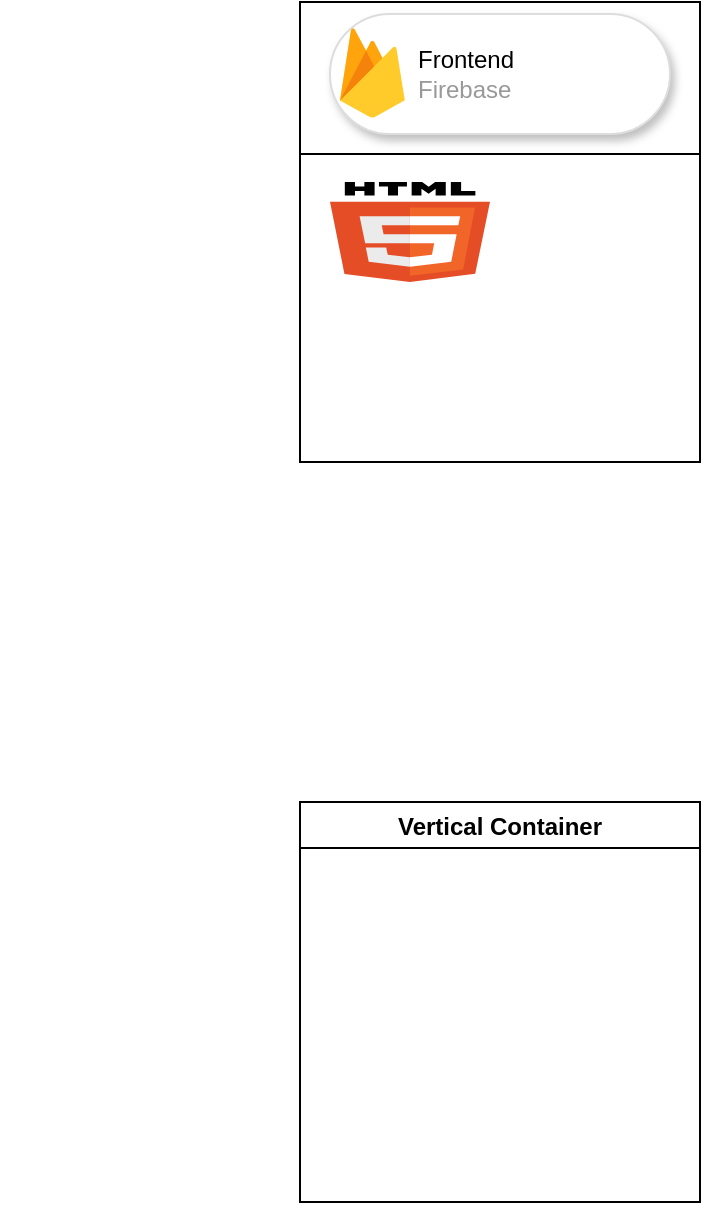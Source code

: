 <mxfile version="20.2.3" type="github">
  <diagram name="Page-1" id="5f0bae14-7c28-e335-631c-24af17079c00">
    <mxGraphModel dx="1304" dy="541" grid="1" gridSize="10" guides="1" tooltips="1" connect="1" arrows="1" fold="1" page="1" pageScale="1" pageWidth="1100" pageHeight="850" background="none" math="0" shadow="0">
      <root>
        <mxCell id="0" />
        <mxCell id="1" parent="0" />
        <mxCell id="f5-iDyckK68P6CHZA5I4-2" value="" style="shape=image;html=1;verticalAlign=top;verticalLabelPosition=bottom;labelBackgroundColor=#ffffff;imageAspect=0;aspect=fixed;image=https://cdn2.iconfinder.com/data/icons/whcompare-isometric-web-hosting-servers/50/server-128.png" vertex="1" parent="1">
          <mxGeometry x="320" y="80" width="128" height="128" as="geometry" />
        </mxCell>
        <mxCell id="f5-iDyckK68P6CHZA5I4-3" value="" style="shape=image;html=1;verticalAlign=top;verticalLabelPosition=bottom;labelBackgroundColor=#ffffff;imageAspect=0;aspect=fixed;image=https://cdn2.iconfinder.com/data/icons/whcompare-isometric-web-hosting-servers/50/server-128.png" vertex="1" parent="1">
          <mxGeometry x="320" y="450" width="128" height="128" as="geometry" />
        </mxCell>
        <mxCell id="f5-iDyckK68P6CHZA5I4-14" value="" style="shape=image;html=1;verticalAlign=top;verticalLabelPosition=bottom;labelBackgroundColor=#ffffff;imageAspect=0;aspect=fixed;image=https://cdn0.iconfinder.com/data/icons/long-shadow-web-icons/512/css-128.png" vertex="1" parent="1">
          <mxGeometry x="597" y="92" width="58" height="58" as="geometry" />
        </mxCell>
        <mxCell id="f5-iDyckK68P6CHZA5I4-18" value="Vertical Container" style="swimlane;startSize=76;" vertex="1" parent="1">
          <mxGeometry x="470" y="14" width="200" height="230" as="geometry" />
        </mxCell>
        <mxCell id="f5-iDyckK68P6CHZA5I4-9" value="" style="strokeColor=#dddddd;shadow=1;strokeWidth=1;rounded=1;absoluteArcSize=1;arcSize=133;" vertex="1" parent="f5-iDyckK68P6CHZA5I4-18">
          <mxGeometry x="15" y="6" width="170" height="60" as="geometry" />
        </mxCell>
        <mxCell id="f5-iDyckK68P6CHZA5I4-10" value="&lt;font color=&quot;#000000&quot;&gt;Frontend&lt;/font&gt;&lt;br&gt;Firebase" style="sketch=0;dashed=0;connectable=0;html=1;fillColor=#5184F3;strokeColor=none;shape=mxgraph.gcp2.firebase;part=1;labelPosition=right;verticalLabelPosition=middle;align=left;verticalAlign=middle;spacingLeft=5;fontColor=#999999;fontSize=12;" vertex="1" parent="f5-iDyckK68P6CHZA5I4-9">
          <mxGeometry width="32.4" height="45" relative="1" as="geometry">
            <mxPoint x="5" y="7" as="offset" />
          </mxGeometry>
        </mxCell>
        <mxCell id="f5-iDyckK68P6CHZA5I4-15" value="" style="shape=image;html=1;verticalAlign=top;verticalLabelPosition=bottom;labelBackgroundColor=#ffffff;imageAspect=0;aspect=fixed;image=https://cdn0.iconfinder.com/data/icons/long-shadow-web-icons/512/angular-128.png" vertex="1" parent="f5-iDyckK68P6CHZA5I4-18">
          <mxGeometry x="60" y="146" width="74" height="74" as="geometry" />
        </mxCell>
        <mxCell id="f5-iDyckK68P6CHZA5I4-11" value="" style="dashed=0;outlineConnect=0;html=1;align=center;labelPosition=center;verticalLabelPosition=bottom;verticalAlign=top;shape=mxgraph.weblogos.html5" vertex="1" parent="f5-iDyckK68P6CHZA5I4-18">
          <mxGeometry x="15" y="90" width="80" height="50" as="geometry" />
        </mxCell>
        <mxCell id="f5-iDyckK68P6CHZA5I4-19" value="Vertical Container" style="swimlane;" vertex="1" parent="1">
          <mxGeometry x="470" y="414" width="200" height="200" as="geometry" />
        </mxCell>
      </root>
    </mxGraphModel>
  </diagram>
</mxfile>
